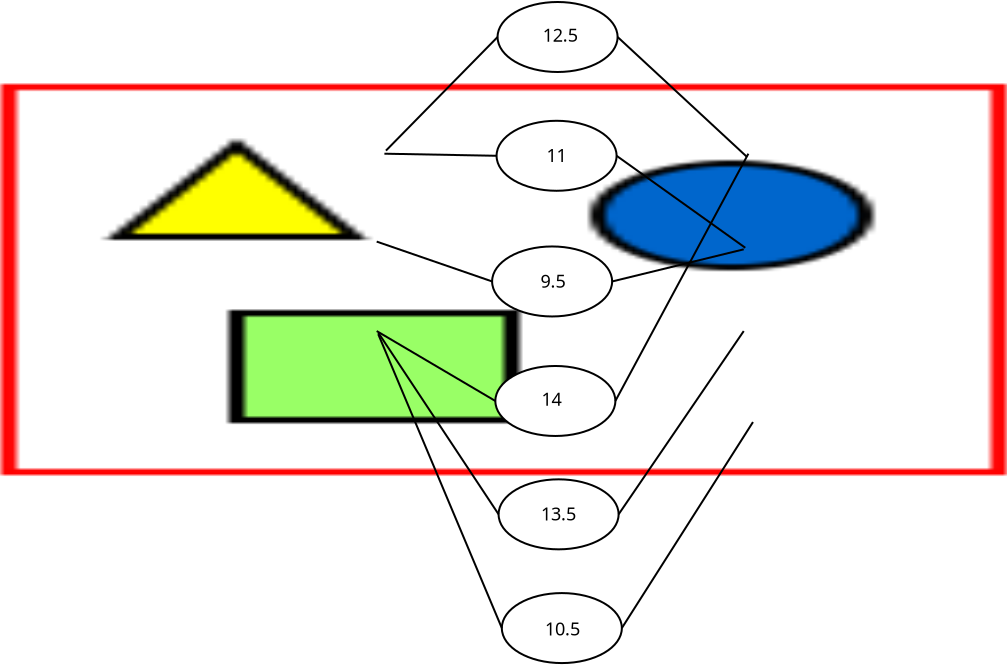 <?xml version="1.0" encoding="UTF-8"?>
<dia:diagram xmlns:dia="http://www.lysator.liu.se/~alla/dia/">
  <dia:layer name="Arrière-plan" visible="true">
    <dia:object type="Standard - Image" version="0" id="O0">
      <dia:attribute name="obj_pos">
        <dia:point val="2.5,6.3"/>
      </dia:attribute>
      <dia:attribute name="obj_bb">
        <dia:rectangle val="2.45,6.25;52.828,25.9"/>
      </dia:attribute>
      <dia:attribute name="elem_corner">
        <dia:point val="2.5,6.3"/>
      </dia:attribute>
      <dia:attribute name="elem_width">
        <dia:real val="50.278"/>
      </dia:attribute>
      <dia:attribute name="elem_height">
        <dia:real val="19.55"/>
      </dia:attribute>
      <dia:attribute name="draw_border">
        <dia:boolean val="false"/>
      </dia:attribute>
      <dia:attribute name="keep_aspect">
        <dia:boolean val="true"/>
      </dia:attribute>
      <dia:attribute name="file">
        <dia:string>#diagramme_occurrences_vide.png#</dia:string>
      </dia:attribute>
    </dia:object>
  </dia:layer>
  <dia:layer name="Nouveau calque 1" visible="true" active="true">
    <dia:object type="Standard - Ellipse" version="0" id="O1">
      <dia:attribute name="obj_pos">
        <dia:point val="27.329,2.198"/>
      </dia:attribute>
      <dia:attribute name="obj_bb">
        <dia:rectangle val="27.279,2.148;33.38,5.748"/>
      </dia:attribute>
      <dia:attribute name="elem_corner">
        <dia:point val="27.329,2.198"/>
      </dia:attribute>
      <dia:attribute name="elem_width">
        <dia:real val="6.0"/>
      </dia:attribute>
      <dia:attribute name="elem_height">
        <dia:real val="3.5"/>
      </dia:attribute>
    </dia:object>
    <dia:object type="Standard - Ellipse" version="0" id="O2">
      <dia:attribute name="obj_pos">
        <dia:point val="27.279,8.137"/>
      </dia:attribute>
      <dia:attribute name="obj_bb">
        <dia:rectangle val="27.23,8.087;33.33,11.687"/>
      </dia:attribute>
      <dia:attribute name="elem_corner">
        <dia:point val="27.279,8.137"/>
      </dia:attribute>
      <dia:attribute name="elem_width">
        <dia:real val="6.0"/>
      </dia:attribute>
      <dia:attribute name="elem_height">
        <dia:real val="3.5"/>
      </dia:attribute>
    </dia:object>
    <dia:object type="Standard - Ellipse" version="0" id="O3">
      <dia:attribute name="obj_pos">
        <dia:point val="27.056,14.421"/>
      </dia:attribute>
      <dia:attribute name="obj_bb">
        <dia:rectangle val="27.006,14.371;33.106,17.971"/>
      </dia:attribute>
      <dia:attribute name="elem_corner">
        <dia:point val="27.056,14.421"/>
      </dia:attribute>
      <dia:attribute name="elem_width">
        <dia:real val="6.0"/>
      </dia:attribute>
      <dia:attribute name="elem_height">
        <dia:real val="3.5"/>
      </dia:attribute>
    </dia:object>
    <dia:object type="Standard - Ellipse" version="0" id="O4">
      <dia:attribute name="obj_pos">
        <dia:point val="27.218,20.397"/>
      </dia:attribute>
      <dia:attribute name="obj_bb">
        <dia:rectangle val="27.168,20.347;33.268,23.947"/>
      </dia:attribute>
      <dia:attribute name="elem_corner">
        <dia:point val="27.218,20.397"/>
      </dia:attribute>
      <dia:attribute name="elem_width">
        <dia:real val="6.0"/>
      </dia:attribute>
      <dia:attribute name="elem_height">
        <dia:real val="3.5"/>
      </dia:attribute>
    </dia:object>
    <dia:object type="Standard - Ellipse" version="0" id="O5">
      <dia:attribute name="obj_pos">
        <dia:point val="27.38,26.065"/>
      </dia:attribute>
      <dia:attribute name="obj_bb">
        <dia:rectangle val="27.33,26.015;33.43,29.615"/>
      </dia:attribute>
      <dia:attribute name="elem_corner">
        <dia:point val="27.38,26.065"/>
      </dia:attribute>
      <dia:attribute name="elem_width">
        <dia:real val="6.0"/>
      </dia:attribute>
      <dia:attribute name="elem_height">
        <dia:real val="3.5"/>
      </dia:attribute>
    </dia:object>
    <dia:object type="Standard - Ellipse" version="0" id="O6">
      <dia:attribute name="obj_pos">
        <dia:point val="27.542,31.752"/>
      </dia:attribute>
      <dia:attribute name="obj_bb">
        <dia:rectangle val="27.492,31.702;33.592,35.302"/>
      </dia:attribute>
      <dia:attribute name="elem_corner">
        <dia:point val="27.542,31.752"/>
      </dia:attribute>
      <dia:attribute name="elem_width">
        <dia:real val="6.0"/>
      </dia:attribute>
      <dia:attribute name="elem_height">
        <dia:real val="3.5"/>
      </dia:attribute>
    </dia:object>
    <dia:object type="Standard - Line" version="0" id="O7">
      <dia:attribute name="obj_pos">
        <dia:point val="21.747,9.629"/>
      </dia:attribute>
      <dia:attribute name="obj_bb">
        <dia:rectangle val="21.676,3.878;27.4,9.7"/>
      </dia:attribute>
      <dia:attribute name="conn_endpoints">
        <dia:point val="21.747,9.629"/>
        <dia:point val="27.329,3.948"/>
      </dia:attribute>
      <dia:attribute name="numcp">
        <dia:int val="1"/>
      </dia:attribute>
      <dia:connections>
        <dia:connection handle="1" to="O1" connection="3"/>
      </dia:connections>
    </dia:object>
    <dia:object type="Standard - Line" version="0" id="O8">
      <dia:attribute name="obj_pos">
        <dia:point val="21.67,9.783"/>
      </dia:attribute>
      <dia:attribute name="obj_bb">
        <dia:rectangle val="21.619,9.732;27.33,9.938"/>
      </dia:attribute>
      <dia:attribute name="conn_endpoints">
        <dia:point val="21.67,9.783"/>
        <dia:point val="27.279,9.887"/>
      </dia:attribute>
      <dia:attribute name="numcp">
        <dia:int val="1"/>
      </dia:attribute>
      <dia:connections>
        <dia:connection handle="1" to="O2" connection="3"/>
      </dia:connections>
    </dia:object>
    <dia:object type="Standard - Line" version="0" id="O9">
      <dia:attribute name="obj_pos">
        <dia:point val="33.33,3.948"/>
      </dia:attribute>
      <dia:attribute name="obj_bb">
        <dia:rectangle val="33.259,3.878;39.861,10.008"/>
      </dia:attribute>
      <dia:attribute name="conn_endpoints">
        <dia:point val="33.33,3.948"/>
        <dia:point val="39.791,9.937"/>
      </dia:attribute>
      <dia:attribute name="numcp">
        <dia:int val="1"/>
      </dia:attribute>
      <dia:connections>
        <dia:connection handle="0" to="O1" connection="4"/>
      </dia:connections>
    </dia:object>
    <dia:object type="Standard - Line" version="0" id="O10">
      <dia:attribute name="obj_pos">
        <dia:point val="33.279,9.887"/>
      </dia:attribute>
      <dia:attribute name="obj_bb">
        <dia:rectangle val="33.21,9.817;39.783,14.557"/>
      </dia:attribute>
      <dia:attribute name="conn_endpoints">
        <dia:point val="33.279,9.887"/>
        <dia:point val="39.714,14.487"/>
      </dia:attribute>
      <dia:attribute name="numcp">
        <dia:int val="1"/>
      </dia:attribute>
      <dia:connections>
        <dia:connection handle="0" to="O2" connection="4"/>
      </dia:connections>
    </dia:object>
    <dia:object type="Standard - Line" version="0" id="O11">
      <dia:attribute name="obj_pos">
        <dia:point val="21.284,14.178"/>
      </dia:attribute>
      <dia:attribute name="obj_bb">
        <dia:rectangle val="21.221,14.115;27.119,16.235"/>
      </dia:attribute>
      <dia:attribute name="conn_endpoints">
        <dia:point val="21.284,14.178"/>
        <dia:point val="27.056,16.171"/>
      </dia:attribute>
      <dia:attribute name="numcp">
        <dia:int val="1"/>
      </dia:attribute>
      <dia:connections>
        <dia:connection handle="1" to="O3" connection="3"/>
      </dia:connections>
    </dia:object>
    <dia:object type="Standard - Line" version="0" id="O12">
      <dia:attribute name="obj_pos">
        <dia:point val="33.056,16.171"/>
      </dia:attribute>
      <dia:attribute name="obj_bb">
        <dia:rectangle val="32.995,14.504;39.697,16.232"/>
      </dia:attribute>
      <dia:attribute name="conn_endpoints">
        <dia:point val="33.056,16.171"/>
        <dia:point val="39.637,14.564"/>
      </dia:attribute>
      <dia:attribute name="numcp">
        <dia:int val="1"/>
      </dia:attribute>
      <dia:connections>
        <dia:connection handle="0" to="O3" connection="4"/>
      </dia:connections>
    </dia:object>
    <dia:object type="Standard - Line" version="0" id="O13">
      <dia:attribute name="obj_pos">
        <dia:point val="21.284,18.651"/>
      </dia:attribute>
      <dia:attribute name="obj_bb">
        <dia:rectangle val="21.216,18.582;27.286,22.216"/>
      </dia:attribute>
      <dia:attribute name="conn_endpoints">
        <dia:point val="21.284,18.651"/>
        <dia:point val="27.218,22.147"/>
      </dia:attribute>
      <dia:attribute name="numcp">
        <dia:int val="1"/>
      </dia:attribute>
      <dia:connections>
        <dia:connection handle="1" to="O4" connection="3"/>
      </dia:connections>
    </dia:object>
    <dia:object type="Standard - Line" version="0" id="O14">
      <dia:attribute name="obj_pos">
        <dia:point val="33.218,22.147"/>
      </dia:attribute>
      <dia:attribute name="obj_bb">
        <dia:rectangle val="33.15,9.715;39.936,22.215"/>
      </dia:attribute>
      <dia:attribute name="conn_endpoints">
        <dia:point val="33.218,22.147"/>
        <dia:point val="39.868,9.783"/>
      </dia:attribute>
      <dia:attribute name="numcp">
        <dia:int val="1"/>
      </dia:attribute>
      <dia:connections>
        <dia:connection handle="0" to="O4" connection="4"/>
      </dia:connections>
    </dia:object>
    <dia:object type="Standard - Line" version="0" id="O15">
      <dia:attribute name="obj_pos">
        <dia:point val="21.361,18.728"/>
      </dia:attribute>
      <dia:attribute name="obj_bb">
        <dia:rectangle val="21.292,18.659;27.449,27.884"/>
      </dia:attribute>
      <dia:attribute name="conn_endpoints">
        <dia:point val="21.361,18.728"/>
        <dia:point val="27.38,27.815"/>
      </dia:attribute>
      <dia:attribute name="numcp">
        <dia:int val="1"/>
      </dia:attribute>
      <dia:connections>
        <dia:connection handle="1" to="O5" connection="3"/>
      </dia:connections>
    </dia:object>
    <dia:object type="Standard - Line" version="0" id="O16">
      <dia:attribute name="obj_pos">
        <dia:point val="33.38,27.815"/>
      </dia:attribute>
      <dia:attribute name="obj_bb">
        <dia:rectangle val="33.31,18.581;39.706,27.884"/>
      </dia:attribute>
      <dia:attribute name="conn_endpoints">
        <dia:point val="33.38,27.815"/>
        <dia:point val="39.637,18.651"/>
      </dia:attribute>
      <dia:attribute name="numcp">
        <dia:int val="1"/>
      </dia:attribute>
      <dia:connections>
        <dia:connection handle="0" to="O5" connection="4"/>
      </dia:connections>
    </dia:object>
    <dia:object type="Standard - Line" version="0" id="O17">
      <dia:attribute name="obj_pos">
        <dia:point val="21.361,18.805"/>
      </dia:attribute>
      <dia:attribute name="obj_bb">
        <dia:rectangle val="21.296,18.74;27.607,33.567"/>
      </dia:attribute>
      <dia:attribute name="conn_endpoints">
        <dia:point val="21.361,18.805"/>
        <dia:point val="27.542,33.502"/>
      </dia:attribute>
      <dia:attribute name="numcp">
        <dia:int val="1"/>
      </dia:attribute>
      <dia:connections>
        <dia:connection handle="1" to="O6" connection="3"/>
      </dia:connections>
    </dia:object>
    <dia:object type="Standard - Line" version="0" id="O18">
      <dia:attribute name="obj_pos">
        <dia:point val="33.542,33.502"/>
      </dia:attribute>
      <dia:attribute name="obj_bb">
        <dia:rectangle val="33.473,23.131;40.168,33.571"/>
      </dia:attribute>
      <dia:attribute name="conn_endpoints">
        <dia:point val="33.542,33.502"/>
        <dia:point val="40.099,23.2"/>
      </dia:attribute>
      <dia:attribute name="numcp">
        <dia:int val="1"/>
      </dia:attribute>
      <dia:connections>
        <dia:connection handle="0" to="O6" connection="4"/>
      </dia:connections>
    </dia:object>
    <dia:object type="Standard - Text" version="1" id="O19">
      <dia:attribute name="obj_pos">
        <dia:point val="30.484,4.18"/>
      </dia:attribute>
      <dia:attribute name="obj_bb">
        <dia:rectangle val="29.477,3.342;31.49,4.392"/>
      </dia:attribute>
      <dia:attribute name="text">
        <dia:composite type="text">
          <dia:attribute name="string">
            <dia:string>#12.5#</dia:string>
          </dia:attribute>
          <dia:attribute name="font">
            <dia:font family="sans" style="0" name="Helvetica"/>
          </dia:attribute>
          <dia:attribute name="height">
            <dia:real val="1.129"/>
          </dia:attribute>
          <dia:attribute name="pos">
            <dia:point val="30.484,4.18"/>
          </dia:attribute>
          <dia:attribute name="color">
            <dia:color val="#000000"/>
          </dia:attribute>
          <dia:attribute name="alignment">
            <dia:enum val="1"/>
          </dia:attribute>
        </dia:composite>
      </dia:attribute>
      <dia:attribute name="valign">
        <dia:enum val="3"/>
      </dia:attribute>
      <dia:connections>
        <dia:connection handle="0" to="O1" connection="8"/>
      </dia:connections>
    </dia:object>
    <dia:object type="Standard - Text" version="1" id="O20">
      <dia:attribute name="obj_pos">
        <dia:point val="30.279,10.195"/>
      </dia:attribute>
      <dia:attribute name="obj_bb">
        <dia:rectangle val="29.704,9.358;30.855,10.408"/>
      </dia:attribute>
      <dia:attribute name="text">
        <dia:composite type="text">
          <dia:attribute name="string">
            <dia:string>#11#</dia:string>
          </dia:attribute>
          <dia:attribute name="font">
            <dia:font family="sans" style="0" name="Helvetica"/>
          </dia:attribute>
          <dia:attribute name="height">
            <dia:real val="1.129"/>
          </dia:attribute>
          <dia:attribute name="pos">
            <dia:point val="30.279,10.195"/>
          </dia:attribute>
          <dia:attribute name="color">
            <dia:color val="#000000"/>
          </dia:attribute>
          <dia:attribute name="alignment">
            <dia:enum val="1"/>
          </dia:attribute>
        </dia:composite>
      </dia:attribute>
      <dia:attribute name="valign">
        <dia:enum val="3"/>
      </dia:attribute>
      <dia:connections>
        <dia:connection handle="0" to="O2" connection="8"/>
      </dia:connections>
    </dia:object>
    <dia:object type="Standard - Text" version="1" id="O21">
      <dia:attribute name="obj_pos">
        <dia:point val="30.094,16.481"/>
      </dia:attribute>
      <dia:attribute name="obj_bb">
        <dia:rectangle val="29.375,15.643;30.813,16.694"/>
      </dia:attribute>
      <dia:attribute name="text">
        <dia:composite type="text">
          <dia:attribute name="string">
            <dia:string>#9.5#</dia:string>
          </dia:attribute>
          <dia:attribute name="font">
            <dia:font family="sans" style="0" name="Helvetica"/>
          </dia:attribute>
          <dia:attribute name="height">
            <dia:real val="1.129"/>
          </dia:attribute>
          <dia:attribute name="pos">
            <dia:point val="30.094,16.481"/>
          </dia:attribute>
          <dia:attribute name="color">
            <dia:color val="#000000"/>
          </dia:attribute>
          <dia:attribute name="alignment">
            <dia:enum val="1"/>
          </dia:attribute>
        </dia:composite>
      </dia:attribute>
      <dia:attribute name="valign">
        <dia:enum val="3"/>
      </dia:attribute>
    </dia:object>
    <dia:object type="Standard - Text" version="1" id="O22">
      <dia:attribute name="obj_pos">
        <dia:point val="30.025,22.38"/>
      </dia:attribute>
      <dia:attribute name="obj_bb">
        <dia:rectangle val="29.45,21.543;30.6,22.593"/>
      </dia:attribute>
      <dia:attribute name="text">
        <dia:composite type="text">
          <dia:attribute name="string">
            <dia:string>#14#</dia:string>
          </dia:attribute>
          <dia:attribute name="font">
            <dia:font family="sans" style="0" name="Helvetica"/>
          </dia:attribute>
          <dia:attribute name="height">
            <dia:real val="1.129"/>
          </dia:attribute>
          <dia:attribute name="pos">
            <dia:point val="30.025,22.38"/>
          </dia:attribute>
          <dia:attribute name="color">
            <dia:color val="#000000"/>
          </dia:attribute>
          <dia:attribute name="alignment">
            <dia:enum val="1"/>
          </dia:attribute>
        </dia:composite>
      </dia:attribute>
      <dia:attribute name="valign">
        <dia:enum val="3"/>
      </dia:attribute>
    </dia:object>
    <dia:object type="Standard - Text" version="1" id="O23">
      <dia:attribute name="obj_pos">
        <dia:point val="30.38,28.123"/>
      </dia:attribute>
      <dia:attribute name="obj_bb">
        <dia:rectangle val="29.373,27.286;31.386,28.336"/>
      </dia:attribute>
      <dia:attribute name="text">
        <dia:composite type="text">
          <dia:attribute name="string">
            <dia:string>#13.5#</dia:string>
          </dia:attribute>
          <dia:attribute name="font">
            <dia:font family="sans" style="0" name="Helvetica"/>
          </dia:attribute>
          <dia:attribute name="height">
            <dia:real val="1.129"/>
          </dia:attribute>
          <dia:attribute name="pos">
            <dia:point val="30.38,28.123"/>
          </dia:attribute>
          <dia:attribute name="color">
            <dia:color val="#000000"/>
          </dia:attribute>
          <dia:attribute name="alignment">
            <dia:enum val="1"/>
          </dia:attribute>
        </dia:composite>
      </dia:attribute>
      <dia:attribute name="valign">
        <dia:enum val="3"/>
      </dia:attribute>
      <dia:connections>
        <dia:connection handle="0" to="O5" connection="8"/>
      </dia:connections>
    </dia:object>
    <dia:object type="Standard - Text" version="1" id="O24">
      <dia:attribute name="obj_pos">
        <dia:point val="30.58,33.87"/>
      </dia:attribute>
      <dia:attribute name="obj_bb">
        <dia:rectangle val="29.574,33.032;31.586,34.082"/>
      </dia:attribute>
      <dia:attribute name="text">
        <dia:composite type="text">
          <dia:attribute name="string">
            <dia:string>#10.5#</dia:string>
          </dia:attribute>
          <dia:attribute name="font">
            <dia:font family="sans" style="0" name="Helvetica"/>
          </dia:attribute>
          <dia:attribute name="height">
            <dia:real val="1.129"/>
          </dia:attribute>
          <dia:attribute name="pos">
            <dia:point val="30.58,33.87"/>
          </dia:attribute>
          <dia:attribute name="color">
            <dia:color val="#000000"/>
          </dia:attribute>
          <dia:attribute name="alignment">
            <dia:enum val="1"/>
          </dia:attribute>
        </dia:composite>
      </dia:attribute>
      <dia:attribute name="valign">
        <dia:enum val="3"/>
      </dia:attribute>
    </dia:object>
  </dia:layer>
</dia:diagram>
